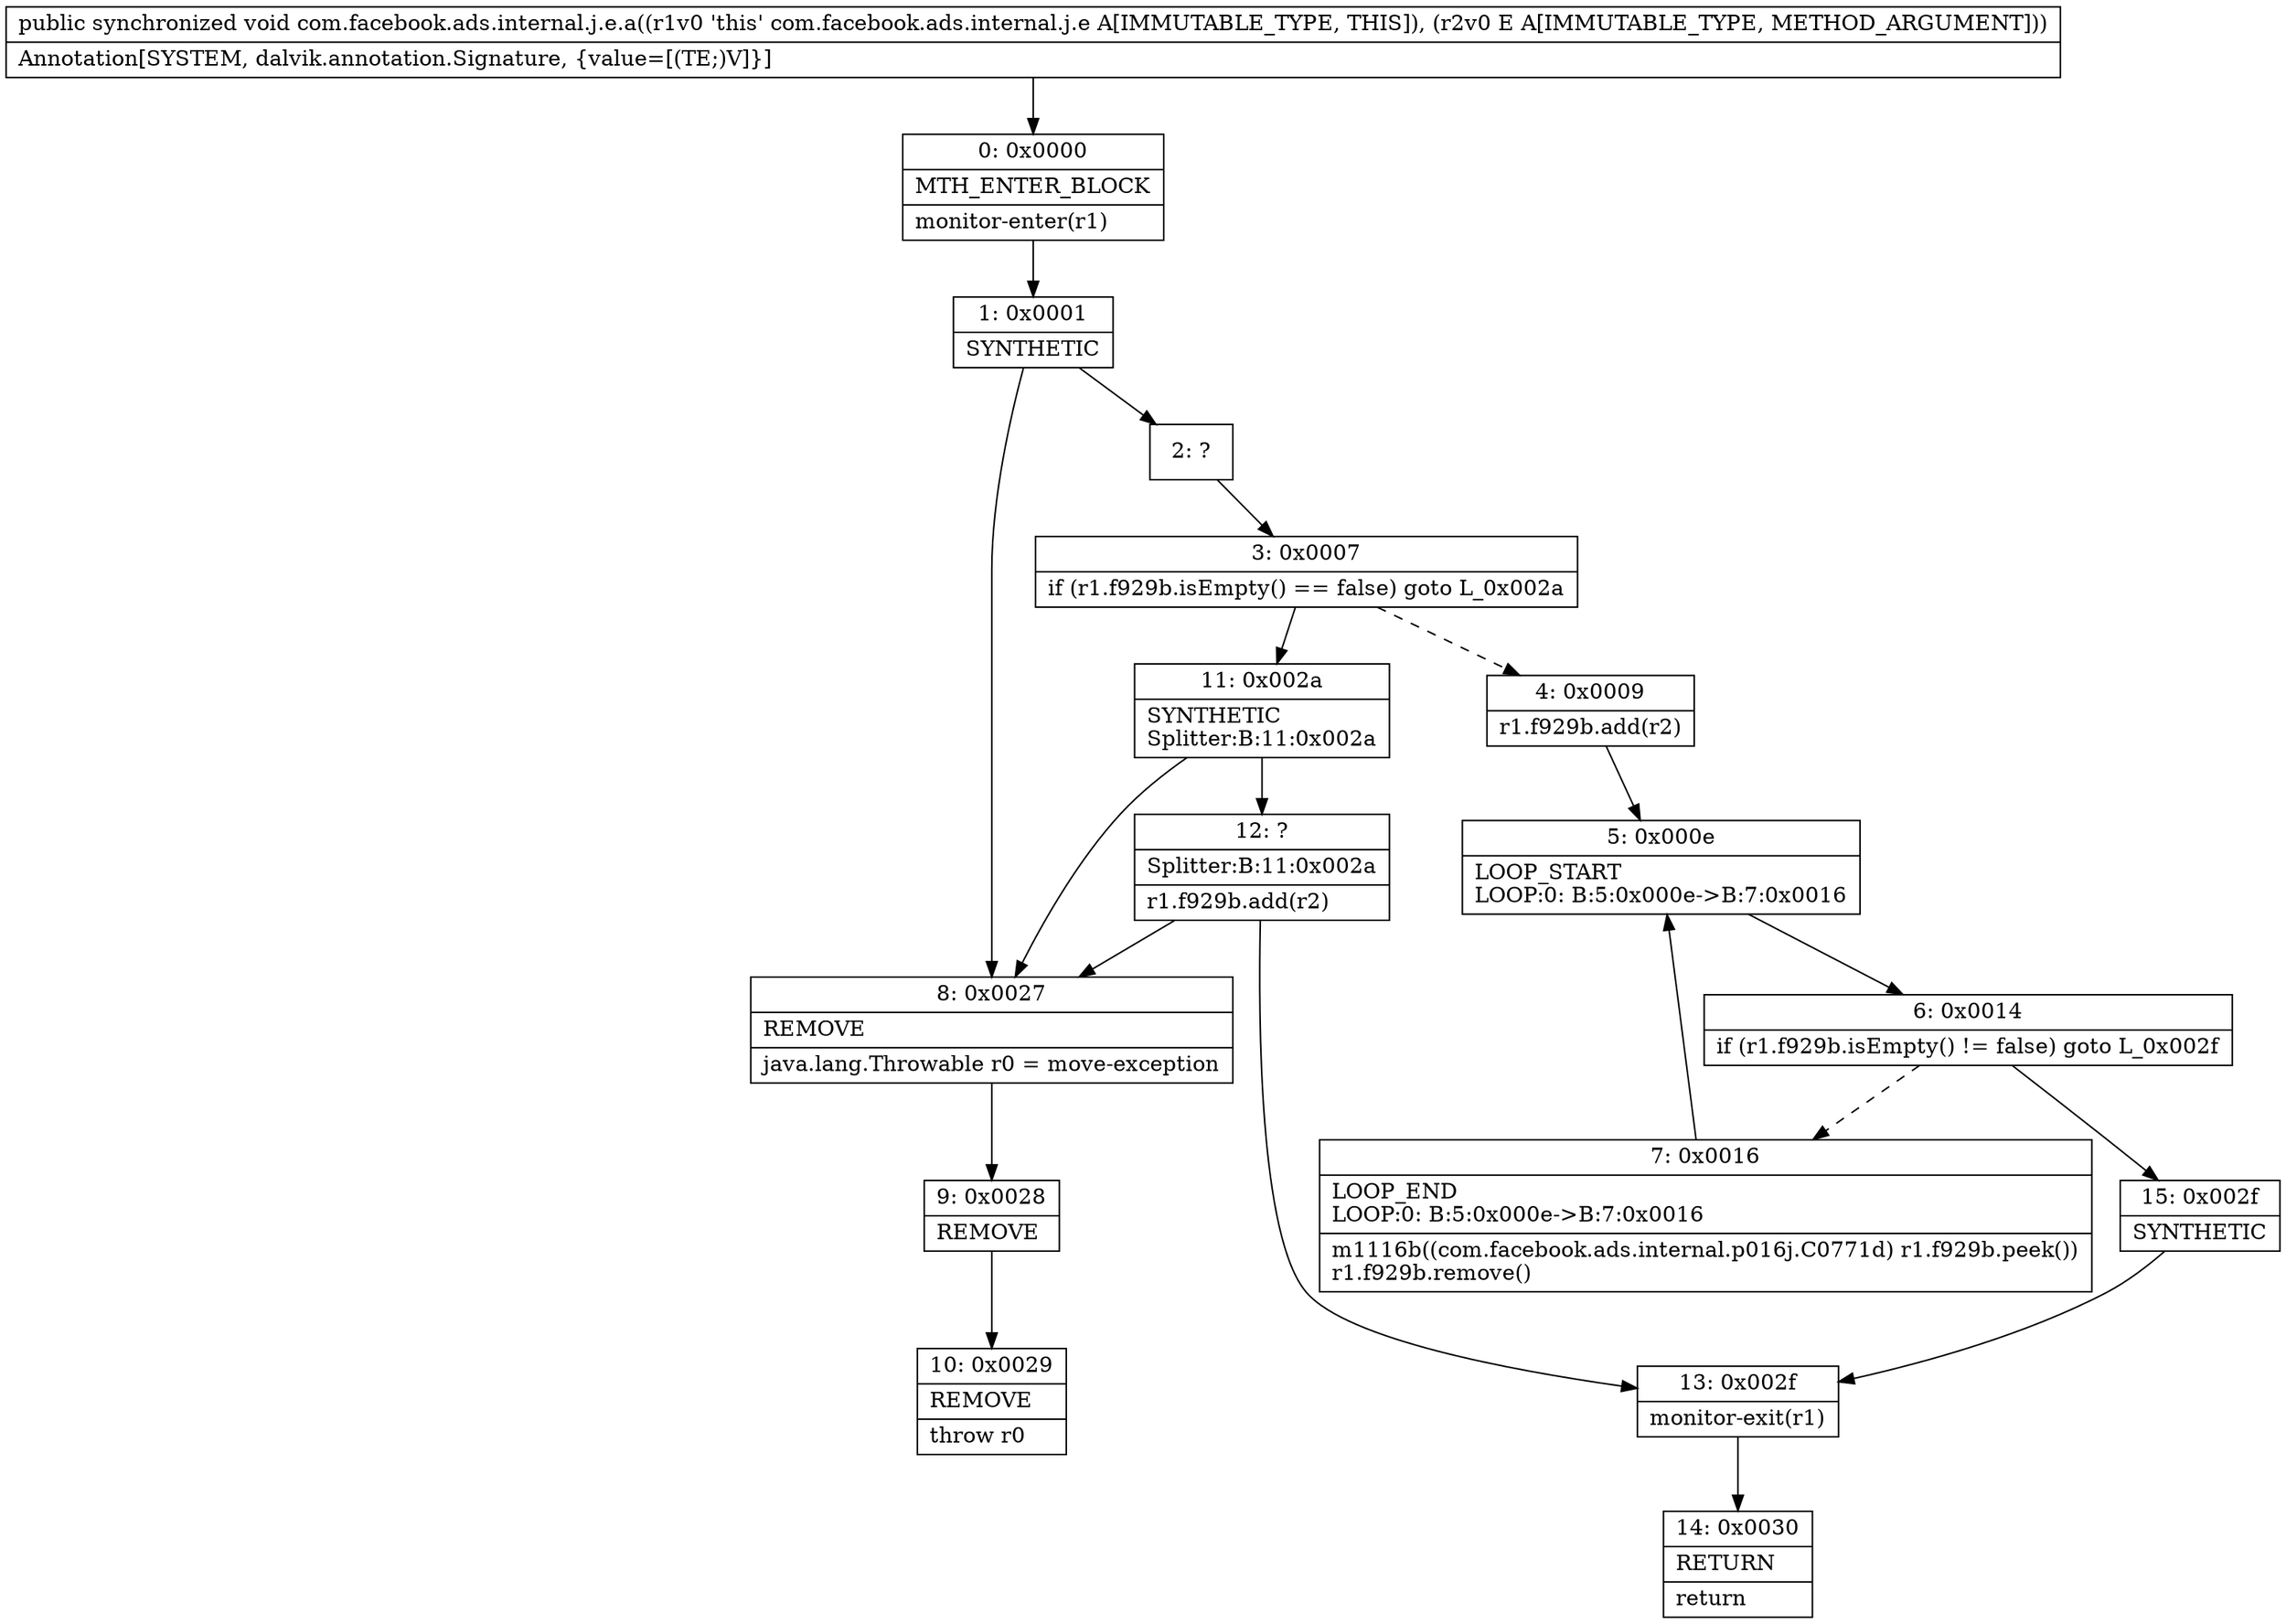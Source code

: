 digraph "CFG forcom.facebook.ads.internal.j.e.a(Lcom\/facebook\/ads\/internal\/j\/d;)V" {
Node_0 [shape=record,label="{0\:\ 0x0000|MTH_ENTER_BLOCK\l|monitor\-enter(r1)\l}"];
Node_1 [shape=record,label="{1\:\ 0x0001|SYNTHETIC\l}"];
Node_2 [shape=record,label="{2\:\ ?}"];
Node_3 [shape=record,label="{3\:\ 0x0007|if (r1.f929b.isEmpty() == false) goto L_0x002a\l}"];
Node_4 [shape=record,label="{4\:\ 0x0009|r1.f929b.add(r2)\l}"];
Node_5 [shape=record,label="{5\:\ 0x000e|LOOP_START\lLOOP:0: B:5:0x000e\-\>B:7:0x0016\l}"];
Node_6 [shape=record,label="{6\:\ 0x0014|if (r1.f929b.isEmpty() != false) goto L_0x002f\l}"];
Node_7 [shape=record,label="{7\:\ 0x0016|LOOP_END\lLOOP:0: B:5:0x000e\-\>B:7:0x0016\l|m1116b((com.facebook.ads.internal.p016j.C0771d) r1.f929b.peek())\lr1.f929b.remove()\l}"];
Node_8 [shape=record,label="{8\:\ 0x0027|REMOVE\l|java.lang.Throwable r0 = move\-exception\l}"];
Node_9 [shape=record,label="{9\:\ 0x0028|REMOVE\l}"];
Node_10 [shape=record,label="{10\:\ 0x0029|REMOVE\l|throw r0\l}"];
Node_11 [shape=record,label="{11\:\ 0x002a|SYNTHETIC\lSplitter:B:11:0x002a\l}"];
Node_12 [shape=record,label="{12\:\ ?|Splitter:B:11:0x002a\l|r1.f929b.add(r2)\l}"];
Node_13 [shape=record,label="{13\:\ 0x002f|monitor\-exit(r1)\l}"];
Node_14 [shape=record,label="{14\:\ 0x0030|RETURN\l|return\l}"];
Node_15 [shape=record,label="{15\:\ 0x002f|SYNTHETIC\l}"];
MethodNode[shape=record,label="{public synchronized void com.facebook.ads.internal.j.e.a((r1v0 'this' com.facebook.ads.internal.j.e A[IMMUTABLE_TYPE, THIS]), (r2v0 E A[IMMUTABLE_TYPE, METHOD_ARGUMENT]))  | Annotation[SYSTEM, dalvik.annotation.Signature, \{value=[(TE;)V]\}]\l}"];
MethodNode -> Node_0;
Node_0 -> Node_1;
Node_1 -> Node_2;
Node_1 -> Node_8;
Node_2 -> Node_3;
Node_3 -> Node_4[style=dashed];
Node_3 -> Node_11;
Node_4 -> Node_5;
Node_5 -> Node_6;
Node_6 -> Node_7[style=dashed];
Node_6 -> Node_15;
Node_7 -> Node_5;
Node_8 -> Node_9;
Node_9 -> Node_10;
Node_11 -> Node_12;
Node_11 -> Node_8;
Node_12 -> Node_13;
Node_12 -> Node_8;
Node_13 -> Node_14;
Node_15 -> Node_13;
}

